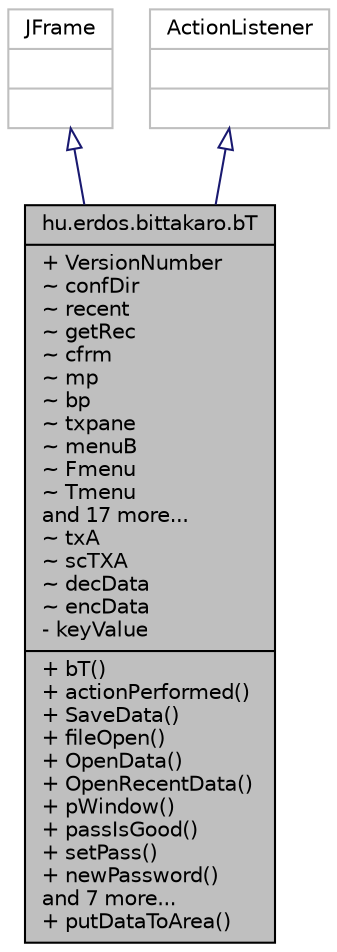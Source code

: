 digraph "hu.erdos.bittakaro.bT"
{
 // LATEX_PDF_SIZE
  edge [fontname="Helvetica",fontsize="10",labelfontname="Helvetica",labelfontsize="10"];
  node [fontname="Helvetica",fontsize="10",shape=record];
  Node1 [label="{hu.erdos.bittakaro.bT\n|+ VersionNumber\l~ confDir\l~ recent\l~ getRec\l~ cfrm\l~ mp\l~ bp\l~ txpane\l~ menuB\l~ Fmenu\l~ Tmenu\land 17 more...\l~ txA\l~ scTXA\l~ decData\l~ encData\l- keyValue\l|+ bT()\l+ actionPerformed()\l+ SaveData()\l+ fileOpen()\l+ OpenData()\l+ OpenRecentData()\l+ pWindow()\l+ passIsGood()\l+ setPass()\l+ newPassword()\land 7 more...\l+ putDataToArea()\l}",height=0.2,width=0.4,color="black", fillcolor="grey75", style="filled", fontcolor="black",tooltip=" "];
  Node2 -> Node1 [dir="back",color="midnightblue",fontsize="10",style="solid",arrowtail="onormal",fontname="Helvetica"];
  Node2 [label="{JFrame\n||}",height=0.2,width=0.4,color="grey75", fillcolor="white", style="filled",tooltip=" "];
  Node3 -> Node1 [dir="back",color="midnightblue",fontsize="10",style="solid",arrowtail="onormal",fontname="Helvetica"];
  Node3 [label="{ActionListener\n||}",height=0.2,width=0.4,color="grey75", fillcolor="white", style="filled",tooltip=" "];
}
